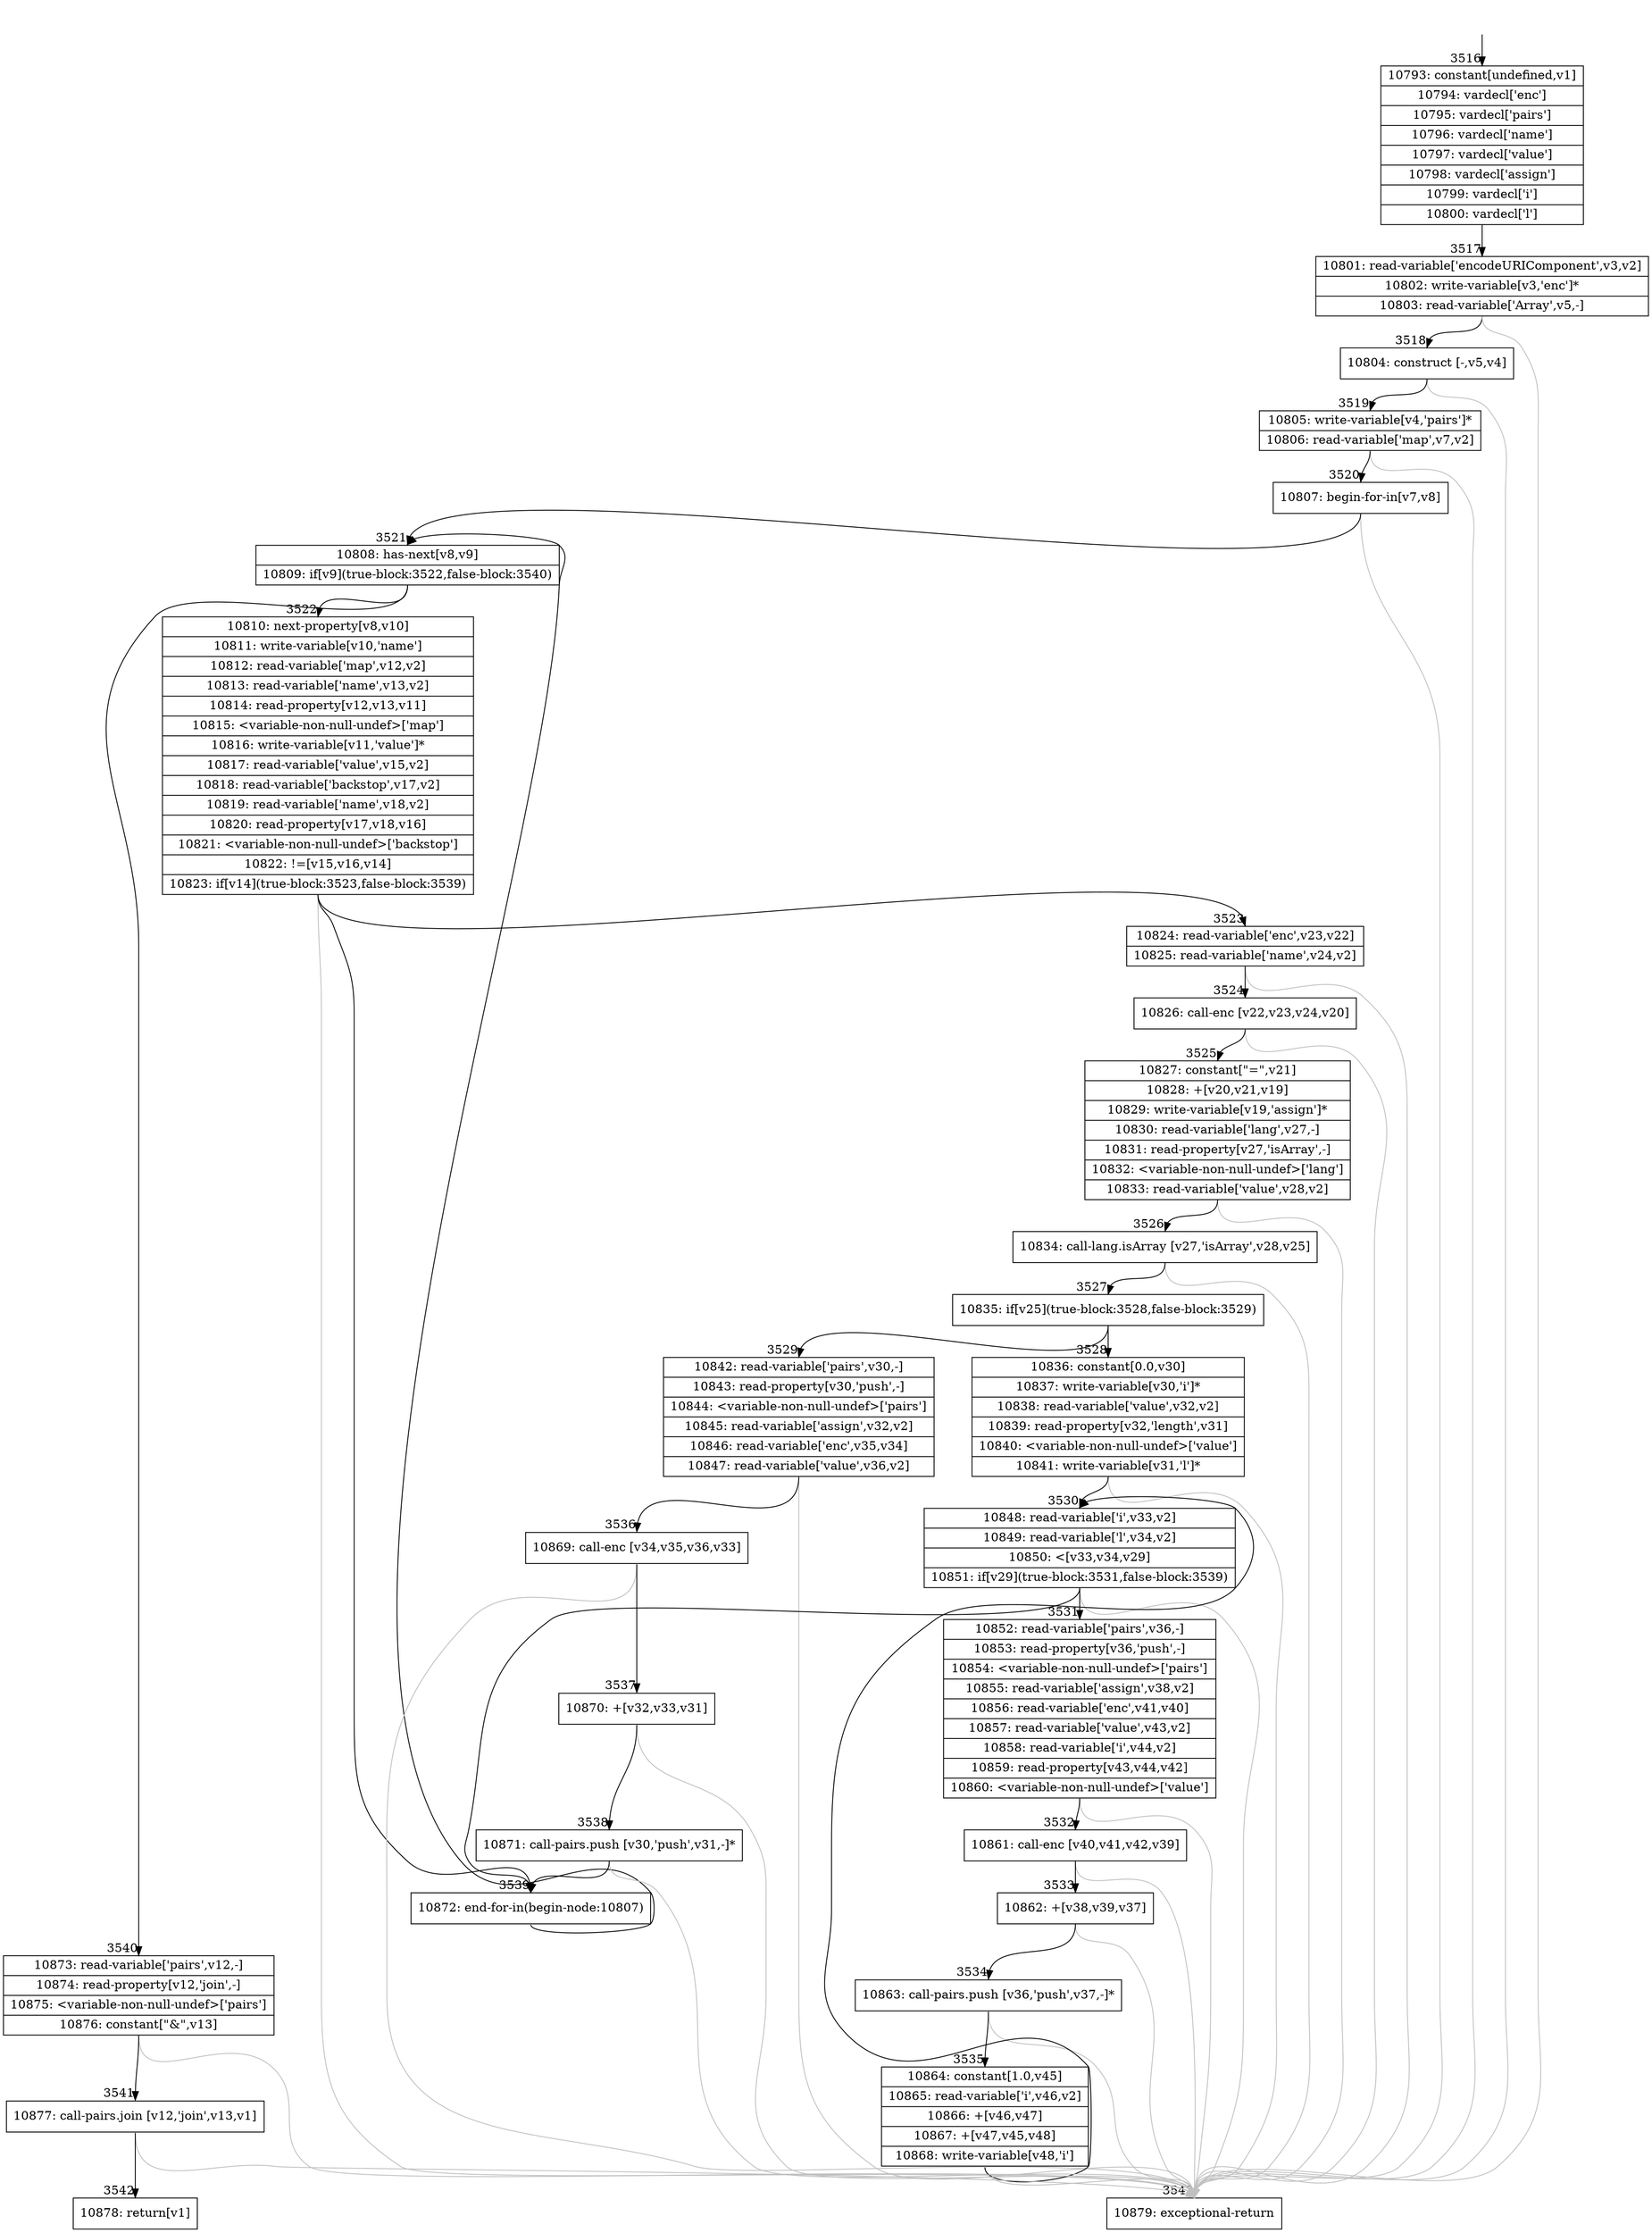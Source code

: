 digraph {
rankdir="TD"
BB_entry231[shape=none,label=""];
BB_entry231 -> BB3516 [tailport=s, headport=n, headlabel="    3516"]
BB3516 [shape=record label="{10793: constant[undefined,v1]|10794: vardecl['enc']|10795: vardecl['pairs']|10796: vardecl['name']|10797: vardecl['value']|10798: vardecl['assign']|10799: vardecl['i']|10800: vardecl['l']}" ] 
BB3516 -> BB3517 [tailport=s, headport=n, headlabel="      3517"]
BB3517 [shape=record label="{10801: read-variable['encodeURIComponent',v3,v2]|10802: write-variable[v3,'enc']*|10803: read-variable['Array',v5,-]}" ] 
BB3517 -> BB3518 [tailport=s, headport=n, headlabel="      3518"]
BB3517 -> BB3543 [tailport=s, headport=n, color=gray, headlabel="      3543"]
BB3518 [shape=record label="{10804: construct [-,v5,v4]}" ] 
BB3518 -> BB3519 [tailport=s, headport=n, headlabel="      3519"]
BB3518 -> BB3543 [tailport=s, headport=n, color=gray]
BB3519 [shape=record label="{10805: write-variable[v4,'pairs']*|10806: read-variable['map',v7,v2]}" ] 
BB3519 -> BB3520 [tailport=s, headport=n, headlabel="      3520"]
BB3519 -> BB3543 [tailport=s, headport=n, color=gray]
BB3520 [shape=record label="{10807: begin-for-in[v7,v8]}" ] 
BB3520 -> BB3521 [tailport=s, headport=n, headlabel="      3521"]
BB3520 -> BB3543 [tailport=s, headport=n, color=gray]
BB3521 [shape=record label="{10808: has-next[v8,v9]|10809: if[v9](true-block:3522,false-block:3540)}" ] 
BB3521 -> BB3522 [tailport=s, headport=n, headlabel="      3522"]
BB3521 -> BB3540 [tailport=s, headport=n, headlabel="      3540"]
BB3522 [shape=record label="{10810: next-property[v8,v10]|10811: write-variable[v10,'name']|10812: read-variable['map',v12,v2]|10813: read-variable['name',v13,v2]|10814: read-property[v12,v13,v11]|10815: \<variable-non-null-undef\>['map']|10816: write-variable[v11,'value']*|10817: read-variable['value',v15,v2]|10818: read-variable['backstop',v17,v2]|10819: read-variable['name',v18,v2]|10820: read-property[v17,v18,v16]|10821: \<variable-non-null-undef\>['backstop']|10822: !=[v15,v16,v14]|10823: if[v14](true-block:3523,false-block:3539)}" ] 
BB3522 -> BB3523 [tailport=s, headport=n, headlabel="      3523"]
BB3522 -> BB3539 [tailport=s, headport=n, headlabel="      3539"]
BB3522 -> BB3543 [tailport=s, headport=n, color=gray]
BB3523 [shape=record label="{10824: read-variable['enc',v23,v22]|10825: read-variable['name',v24,v2]}" ] 
BB3523 -> BB3524 [tailport=s, headport=n, headlabel="      3524"]
BB3523 -> BB3543 [tailport=s, headport=n, color=gray]
BB3524 [shape=record label="{10826: call-enc [v22,v23,v24,v20]}" ] 
BB3524 -> BB3525 [tailport=s, headport=n, headlabel="      3525"]
BB3524 -> BB3543 [tailport=s, headport=n, color=gray]
BB3525 [shape=record label="{10827: constant[\"=\",v21]|10828: +[v20,v21,v19]|10829: write-variable[v19,'assign']*|10830: read-variable['lang',v27,-]|10831: read-property[v27,'isArray',-]|10832: \<variable-non-null-undef\>['lang']|10833: read-variable['value',v28,v2]}" ] 
BB3525 -> BB3526 [tailport=s, headport=n, headlabel="      3526"]
BB3525 -> BB3543 [tailport=s, headport=n, color=gray]
BB3526 [shape=record label="{10834: call-lang.isArray [v27,'isArray',v28,v25]}" ] 
BB3526 -> BB3527 [tailport=s, headport=n, headlabel="      3527"]
BB3526 -> BB3543 [tailport=s, headport=n, color=gray]
BB3527 [shape=record label="{10835: if[v25](true-block:3528,false-block:3529)}" ] 
BB3527 -> BB3528 [tailport=s, headport=n, headlabel="      3528"]
BB3527 -> BB3529 [tailport=s, headport=n, headlabel="      3529"]
BB3528 [shape=record label="{10836: constant[0.0,v30]|10837: write-variable[v30,'i']*|10838: read-variable['value',v32,v2]|10839: read-property[v32,'length',v31]|10840: \<variable-non-null-undef\>['value']|10841: write-variable[v31,'l']*}" ] 
BB3528 -> BB3530 [tailport=s, headport=n, headlabel="      3530"]
BB3528 -> BB3543 [tailport=s, headport=n, color=gray]
BB3529 [shape=record label="{10842: read-variable['pairs',v30,-]|10843: read-property[v30,'push',-]|10844: \<variable-non-null-undef\>['pairs']|10845: read-variable['assign',v32,v2]|10846: read-variable['enc',v35,v34]|10847: read-variable['value',v36,v2]}" ] 
BB3529 -> BB3536 [tailport=s, headport=n, headlabel="      3536"]
BB3529 -> BB3543 [tailport=s, headport=n, color=gray]
BB3530 [shape=record label="{10848: read-variable['i',v33,v2]|10849: read-variable['l',v34,v2]|10850: \<[v33,v34,v29]|10851: if[v29](true-block:3531,false-block:3539)}" ] 
BB3530 -> BB3531 [tailport=s, headport=n, headlabel="      3531"]
BB3530 -> BB3539 [tailport=s, headport=n]
BB3530 -> BB3543 [tailport=s, headport=n, color=gray]
BB3531 [shape=record label="{10852: read-variable['pairs',v36,-]|10853: read-property[v36,'push',-]|10854: \<variable-non-null-undef\>['pairs']|10855: read-variable['assign',v38,v2]|10856: read-variable['enc',v41,v40]|10857: read-variable['value',v43,v2]|10858: read-variable['i',v44,v2]|10859: read-property[v43,v44,v42]|10860: \<variable-non-null-undef\>['value']}" ] 
BB3531 -> BB3532 [tailport=s, headport=n, headlabel="      3532"]
BB3531 -> BB3543 [tailport=s, headport=n, color=gray]
BB3532 [shape=record label="{10861: call-enc [v40,v41,v42,v39]}" ] 
BB3532 -> BB3533 [tailport=s, headport=n, headlabel="      3533"]
BB3532 -> BB3543 [tailport=s, headport=n, color=gray]
BB3533 [shape=record label="{10862: +[v38,v39,v37]}" ] 
BB3533 -> BB3534 [tailport=s, headport=n, headlabel="      3534"]
BB3533 -> BB3543 [tailport=s, headport=n, color=gray]
BB3534 [shape=record label="{10863: call-pairs.push [v36,'push',v37,-]*}" ] 
BB3534 -> BB3535 [tailport=s, headport=n, headlabel="      3535"]
BB3534 -> BB3543 [tailport=s, headport=n, color=gray]
BB3535 [shape=record label="{10864: constant[1.0,v45]|10865: read-variable['i',v46,v2]|10866: +[v46,v47]|10867: +[v47,v45,v48]|10868: write-variable[v48,'i']}" ] 
BB3535 -> BB3530 [tailport=s, headport=n]
BB3535 -> BB3543 [tailport=s, headport=n, color=gray]
BB3536 [shape=record label="{10869: call-enc [v34,v35,v36,v33]}" ] 
BB3536 -> BB3537 [tailport=s, headport=n, headlabel="      3537"]
BB3536 -> BB3543 [tailport=s, headport=n, color=gray]
BB3537 [shape=record label="{10870: +[v32,v33,v31]}" ] 
BB3537 -> BB3538 [tailport=s, headport=n, headlabel="      3538"]
BB3537 -> BB3543 [tailport=s, headport=n, color=gray]
BB3538 [shape=record label="{10871: call-pairs.push [v30,'push',v31,-]*}" ] 
BB3538 -> BB3539 [tailport=s, headport=n]
BB3538 -> BB3543 [tailport=s, headport=n, color=gray]
BB3539 [shape=record label="{10872: end-for-in(begin-node:10807)}" ] 
BB3539 -> BB3521 [tailport=s, headport=n]
BB3540 [shape=record label="{10873: read-variable['pairs',v12,-]|10874: read-property[v12,'join',-]|10875: \<variable-non-null-undef\>['pairs']|10876: constant[\"&\",v13]}" ] 
BB3540 -> BB3541 [tailport=s, headport=n, headlabel="      3541"]
BB3540 -> BB3543 [tailport=s, headport=n, color=gray]
BB3541 [shape=record label="{10877: call-pairs.join [v12,'join',v13,v1]}" ] 
BB3541 -> BB3542 [tailport=s, headport=n, headlabel="      3542"]
BB3541 -> BB3543 [tailport=s, headport=n, color=gray]
BB3542 [shape=record label="{10878: return[v1]}" ] 
BB3543 [shape=record label="{10879: exceptional-return}" ] 
//#$~ 4351
}
